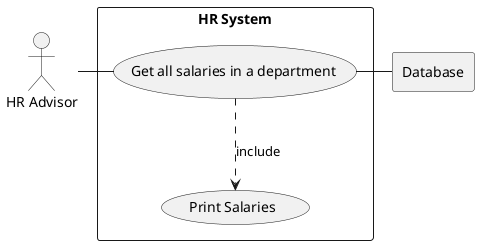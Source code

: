 @startuml
actor HR as "HR Advisor"

rectangle Database

rectangle "HR System" {
        usecase UC2 as "Get all salaries in a department"

        usecase UCa as "Print Salaries"

        HR - UC2
        UC2 ..> UCa : include
        UC2 - Database
}
@enduml